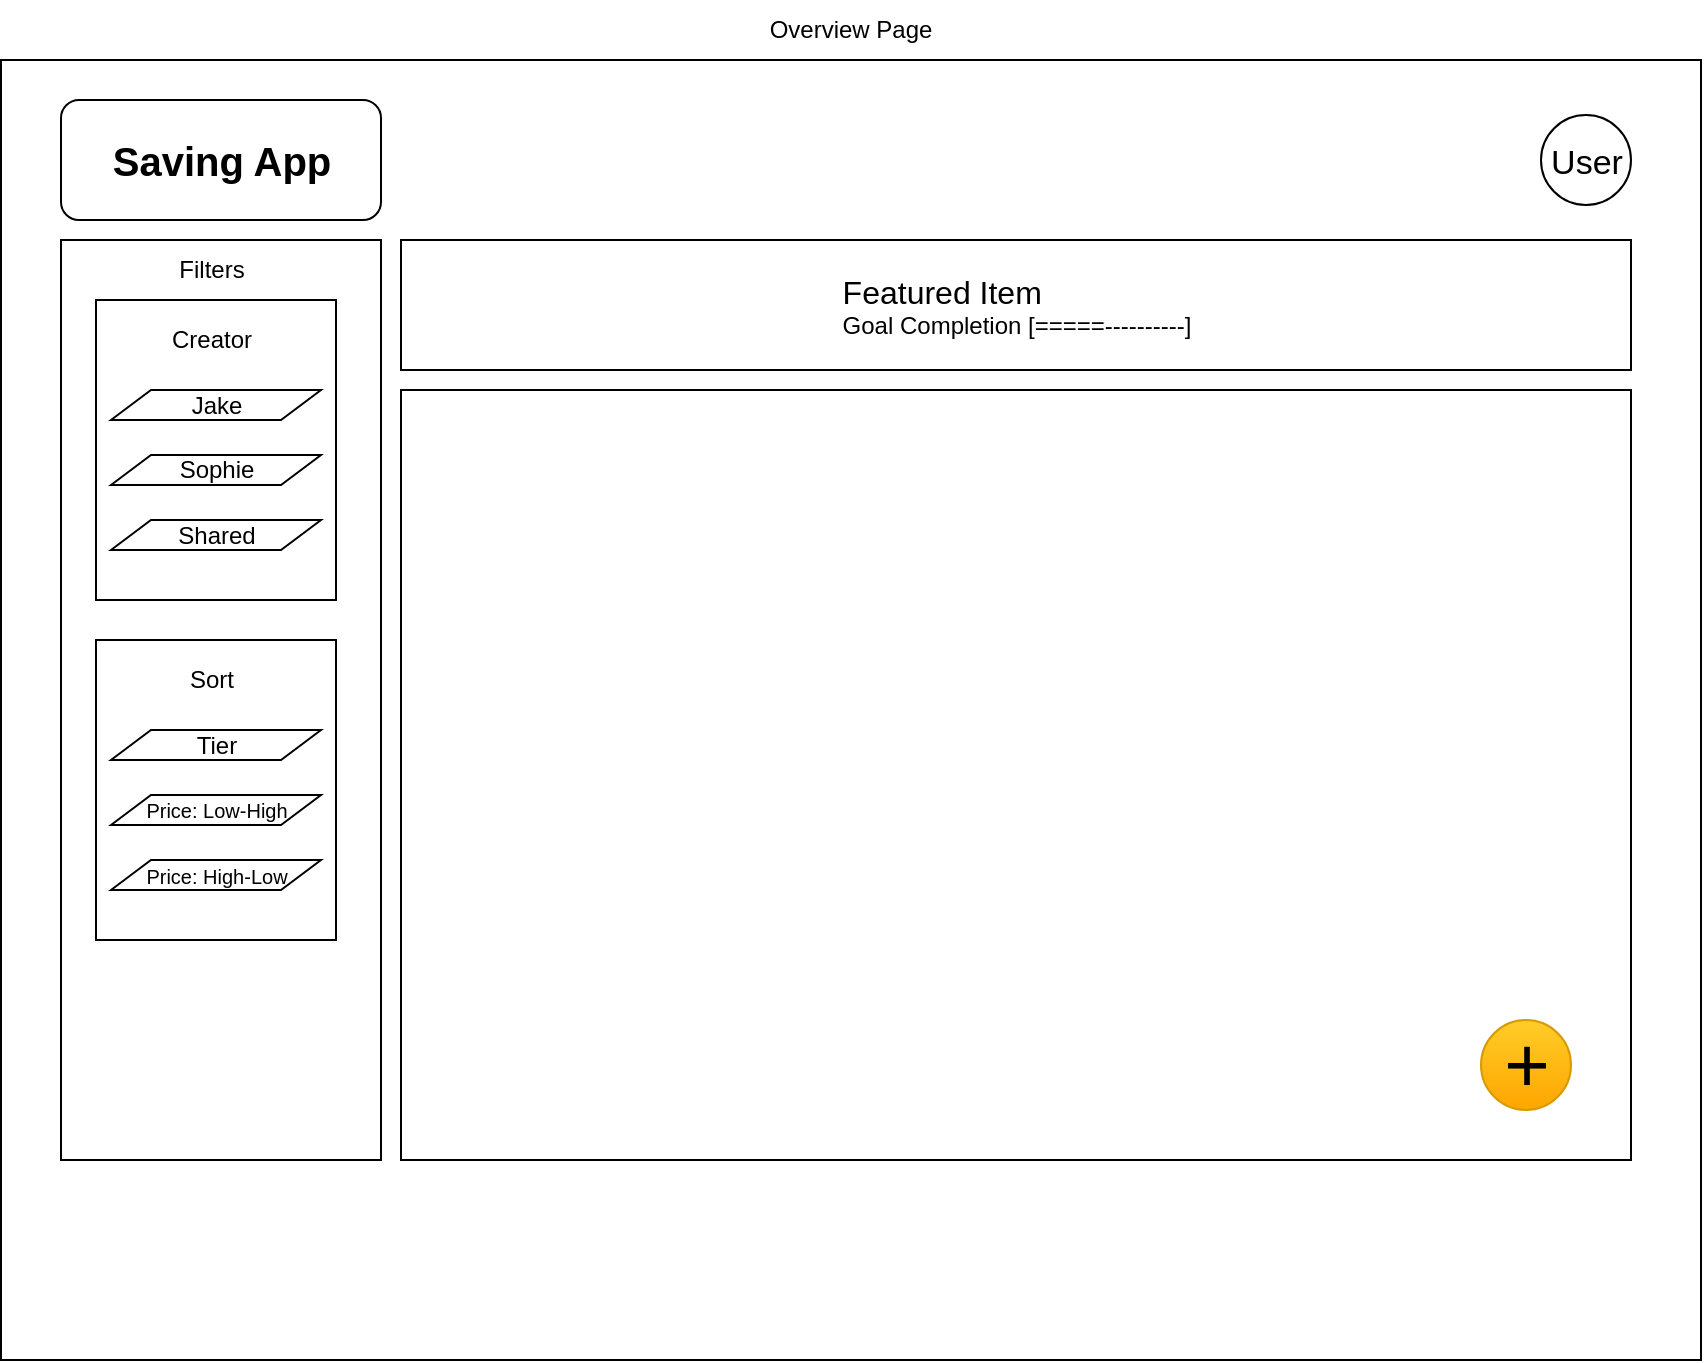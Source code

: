 <mxfile>
    <diagram id="2Gi2SgLV3IbY2yPotFuB" name="Page-1">
        <mxGraphModel dx="2082" dy="778" grid="1" gridSize="10" guides="1" tooltips="1" connect="1" arrows="1" fold="1" page="1" pageScale="1" pageWidth="850" pageHeight="1100" math="0" shadow="0">
            <root>
                <mxCell id="0"/>
                <mxCell id="1" parent="0"/>
                <mxCell id="3" value="Overview Page" style="text;html=1;strokeColor=none;fillColor=none;align=center;verticalAlign=middle;whiteSpace=wrap;rounded=0;" vertex="1" parent="1">
                    <mxGeometry x="770" y="70" width="165" height="30" as="geometry"/>
                </mxCell>
                <mxCell id="34" value="" style="group;fontStyle=1" vertex="1" connectable="0" parent="1">
                    <mxGeometry x="427.5" y="100" width="850" height="650" as="geometry"/>
                </mxCell>
                <mxCell id="2" value="" style="rounded=0;whiteSpace=wrap;html=1;" vertex="1" parent="34">
                    <mxGeometry width="850" height="650" as="geometry"/>
                </mxCell>
                <mxCell id="4" value="" style="whiteSpace=wrap;html=1;" vertex="1" parent="34">
                    <mxGeometry x="200" y="165" width="615" height="385" as="geometry"/>
                </mxCell>
                <mxCell id="5" value="" style="whiteSpace=wrap;html=1;" vertex="1" parent="34">
                    <mxGeometry x="30" y="90" width="160" height="460" as="geometry"/>
                </mxCell>
                <mxCell id="6" value="&lt;div style=&quot;text-align: left; font-size: 16px;&quot;&gt;&lt;span style=&quot;background-color: initial;&quot;&gt;&lt;font style=&quot;font-size: 16px;&quot;&gt;Featured Item&lt;/font&gt;&lt;/span&gt;&lt;/div&gt;Goal Completion [=====----------]" style="whiteSpace=wrap;html=1;" vertex="1" parent="34">
                    <mxGeometry x="200" y="90" width="615" height="65" as="geometry"/>
                </mxCell>
                <mxCell id="9" value="&lt;div style=&quot;text-align: justify;&quot;&gt;&lt;span style=&quot;background-color: initial;&quot;&gt;&lt;font style=&quot;font-size: 17px;&quot;&gt;User&lt;/font&gt;&lt;/span&gt;&lt;/div&gt;" style="ellipse;whiteSpace=wrap;html=1;aspect=fixed;fontSize=20;fontStyle=0" vertex="1" parent="34">
                    <mxGeometry x="770" y="27.5" width="45" height="45" as="geometry"/>
                </mxCell>
                <mxCell id="11" value="Filters" style="text;html=1;strokeColor=none;fillColor=none;align=center;verticalAlign=middle;whiteSpace=wrap;rounded=0;" vertex="1" parent="34">
                    <mxGeometry x="30" y="90" width="150" height="30" as="geometry"/>
                </mxCell>
                <mxCell id="16" value="" style="group" vertex="1" connectable="0" parent="34">
                    <mxGeometry x="47.5" y="120" width="120" height="150" as="geometry"/>
                </mxCell>
                <mxCell id="10" value="" style="rounded=0;whiteSpace=wrap;html=1;fontSize=12;" vertex="1" parent="16">
                    <mxGeometry width="120" height="150" as="geometry"/>
                </mxCell>
                <mxCell id="12" value="Creator" style="text;html=1;strokeColor=none;fillColor=none;align=center;verticalAlign=middle;whiteSpace=wrap;rounded=0;" vertex="1" parent="16">
                    <mxGeometry x="2.5" y="5" width="110" height="30" as="geometry"/>
                </mxCell>
                <mxCell id="13" value="Jake" style="shape=parallelogram;perimeter=parallelogramPerimeter;whiteSpace=wrap;html=1;fixedSize=1;fontSize=12;" vertex="1" parent="16">
                    <mxGeometry x="7.5" y="45" width="105" height="15" as="geometry"/>
                </mxCell>
                <mxCell id="14" value="Sophie" style="shape=parallelogram;perimeter=parallelogramPerimeter;whiteSpace=wrap;html=1;fixedSize=1;fontSize=12;" vertex="1" parent="16">
                    <mxGeometry x="7.5" y="77.5" width="105" height="15" as="geometry"/>
                </mxCell>
                <mxCell id="15" value="Shared" style="shape=parallelogram;perimeter=parallelogramPerimeter;whiteSpace=wrap;html=1;fixedSize=1;fontSize=12;" vertex="1" parent="16">
                    <mxGeometry x="7.5" y="110" width="105" height="15" as="geometry"/>
                </mxCell>
                <mxCell id="18" value="" style="group" vertex="1" connectable="0" parent="34">
                    <mxGeometry x="47.5" y="290" width="120" height="150" as="geometry"/>
                </mxCell>
                <mxCell id="19" value="" style="rounded=0;whiteSpace=wrap;html=1;fontSize=12;" vertex="1" parent="18">
                    <mxGeometry width="120" height="150" as="geometry"/>
                </mxCell>
                <mxCell id="20" value="Sort" style="text;html=1;strokeColor=none;fillColor=none;align=center;verticalAlign=middle;whiteSpace=wrap;rounded=0;" vertex="1" parent="18">
                    <mxGeometry x="2.5" y="5" width="110" height="30" as="geometry"/>
                </mxCell>
                <mxCell id="21" value="Tier" style="shape=parallelogram;perimeter=parallelogramPerimeter;whiteSpace=wrap;html=1;fixedSize=1;fontSize=12;" vertex="1" parent="18">
                    <mxGeometry x="7.5" y="45" width="105" height="15" as="geometry"/>
                </mxCell>
                <mxCell id="22" value="&lt;font style=&quot;font-size: 10px;&quot;&gt;Price: Low-High&lt;/font&gt;" style="shape=parallelogram;perimeter=parallelogramPerimeter;whiteSpace=wrap;html=1;fixedSize=1;fontSize=12;" vertex="1" parent="18">
                    <mxGeometry x="7.5" y="77.5" width="105" height="15" as="geometry"/>
                </mxCell>
                <mxCell id="23" value="&lt;font style=&quot;font-size: 10px;&quot;&gt;Price: High-Low&lt;/font&gt;" style="shape=parallelogram;perimeter=parallelogramPerimeter;whiteSpace=wrap;html=1;fixedSize=1;fontSize=12;" vertex="1" parent="18">
                    <mxGeometry x="7.5" y="110" width="105" height="15" as="geometry"/>
                </mxCell>
                <mxCell id="25" value="&lt;font style=&quot;font-size: 20px;&quot;&gt;Saving App&lt;/font&gt;" style="rounded=1;whiteSpace=wrap;html=1;fontSize=16;fontStyle=1" vertex="1" parent="34">
                    <mxGeometry x="30" y="20" width="160" height="60" as="geometry"/>
                </mxCell>
                <mxCell id="60" value="&lt;div style=&quot;text-align: justify;&quot;&gt;&lt;span style=&quot;background-color: initial;&quot;&gt;&lt;font size=&quot;1&quot; style=&quot;&quot;&gt;&lt;span style=&quot;font-size: 39px;&quot;&gt;+&lt;/span&gt;&lt;/font&gt;&lt;/span&gt;&lt;/div&gt;" style="ellipse;whiteSpace=wrap;html=1;aspect=fixed;fontSize=20;fontStyle=0;fillColor=#ffcd28;gradientColor=#ffa500;strokeColor=#d79b00;" vertex="1" parent="34">
                    <mxGeometry x="740" y="480" width="45" height="45" as="geometry"/>
                </mxCell>
            </root>
        </mxGraphModel>
    </diagram>
</mxfile>